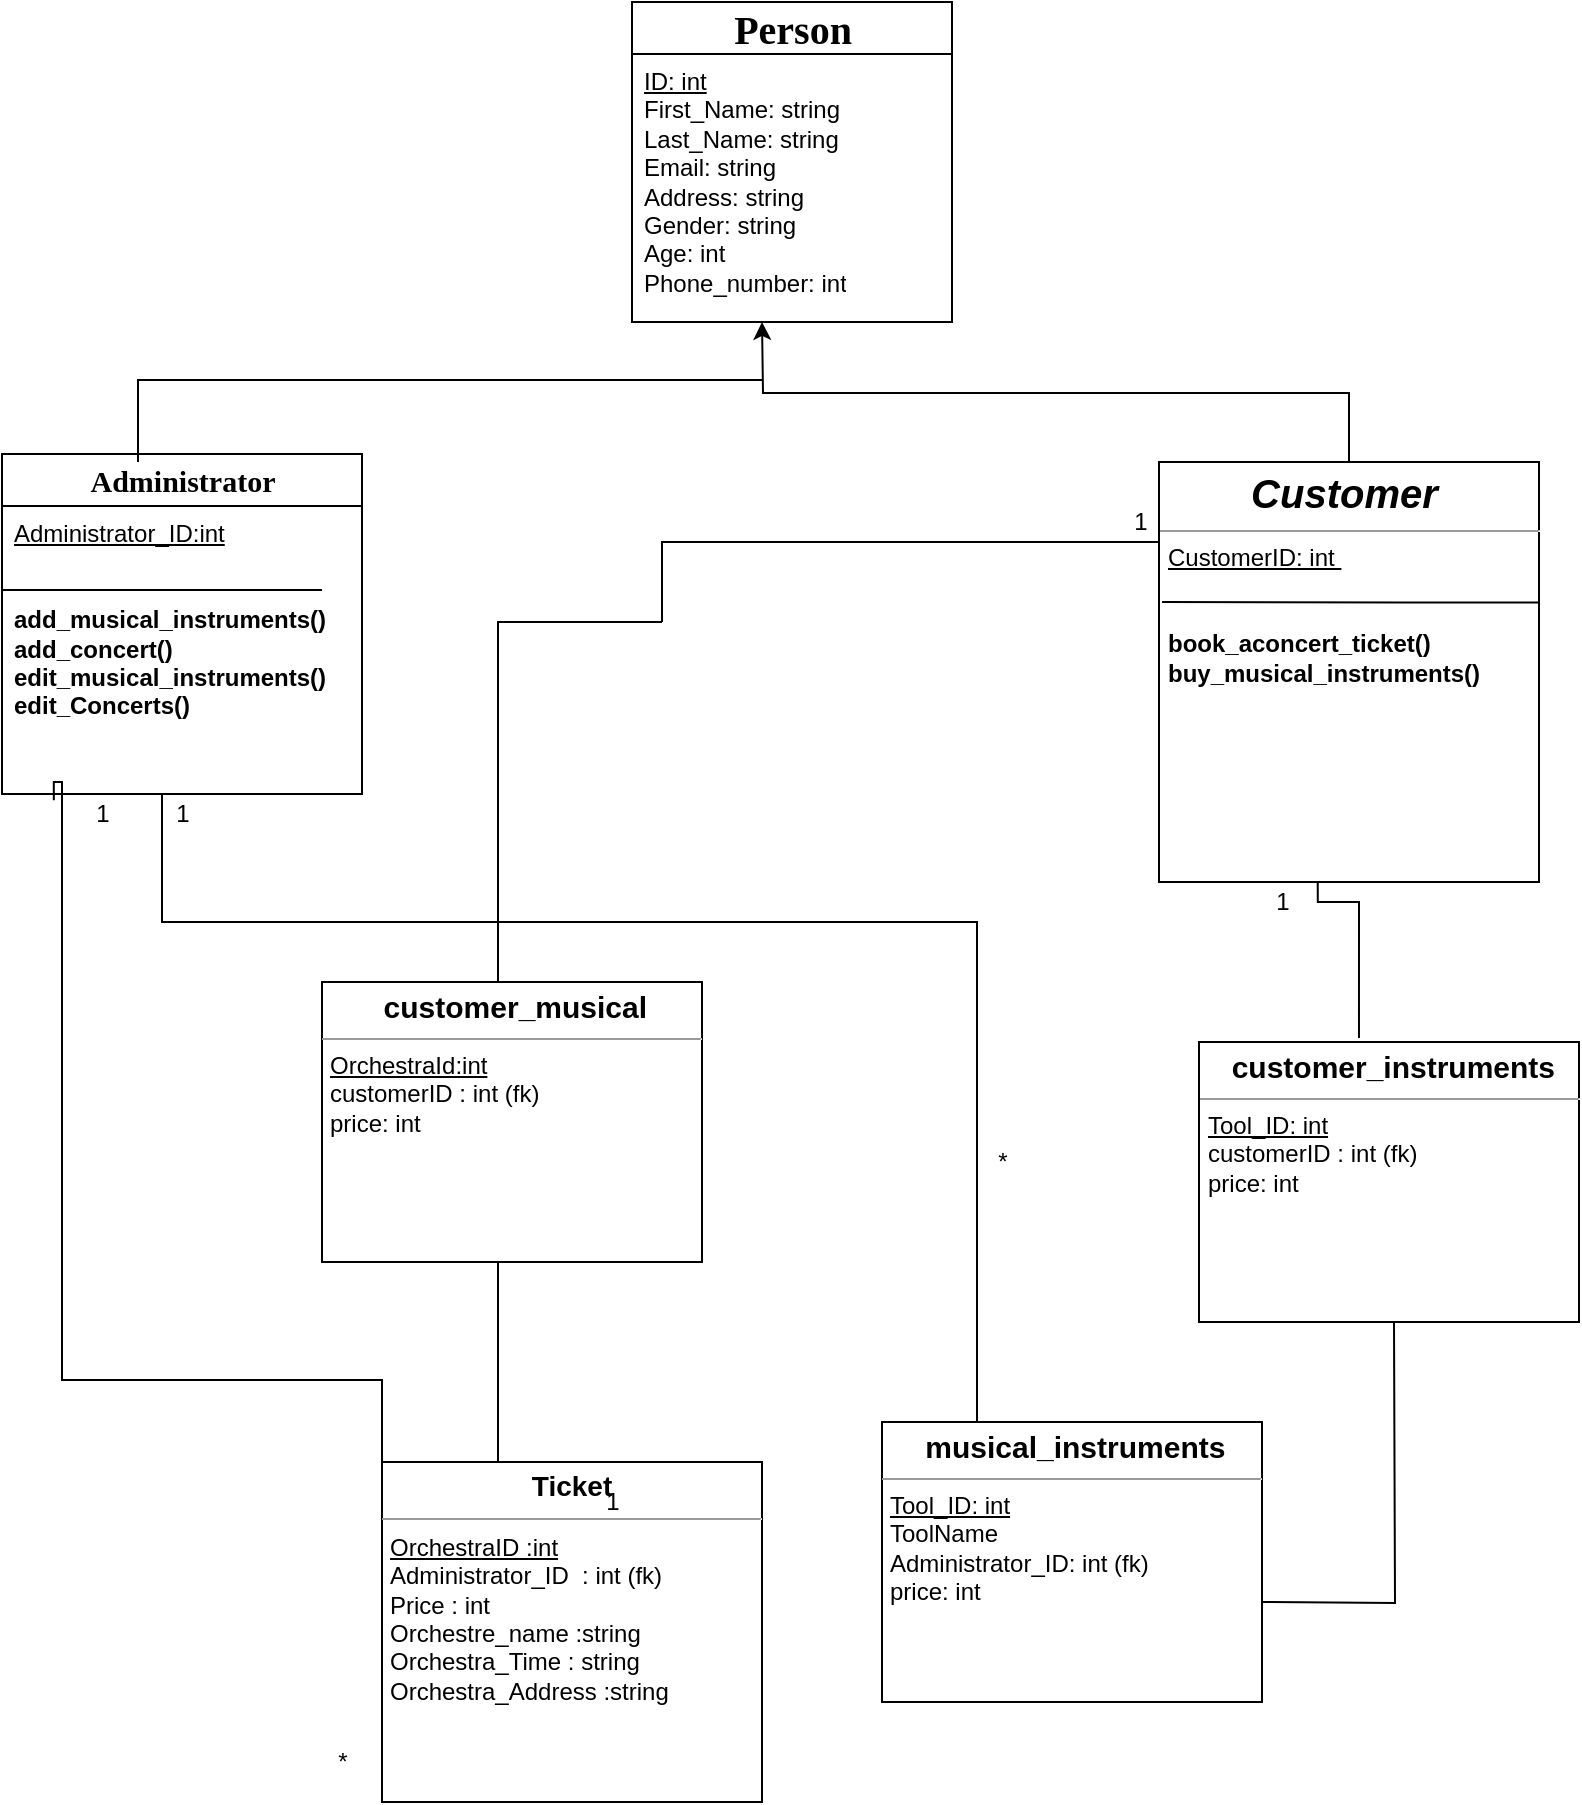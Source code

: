 <mxfile version="15.4.0" type="device"><diagram name="Page-1" id="c4acf3e9-155e-7222-9cf6-157b1a14988f"><mxGraphModel dx="1730" dy="1012" grid="1" gridSize="10" guides="1" tooltips="1" connect="1" arrows="1" fold="1" page="1" pageScale="1" pageWidth="850" pageHeight="1100" background="none" math="0" shadow="0"><root><mxCell id="0"/><mxCell id="1" parent="0"/><mxCell id="5s_3pRKdCnegomViF2cS-81" style="edgeStyle=orthogonalEdgeStyle;rounded=0;orthogonalLoop=1;jettySize=auto;html=1;exitX=0.5;exitY=0;exitDx=0;exitDy=0;" parent="1" source="5d2195bd80daf111-18" edge="1"><mxGeometry relative="1" as="geometry"><mxPoint x="410" y="170" as="targetPoint"/></mxGeometry></mxCell><mxCell id="5d2195bd80daf111-18" value="&lt;p style=&quot;margin: 0px ; margin-top: 4px ; text-align: center&quot;&gt;&lt;i&gt;&lt;b&gt;&lt;font style=&quot;font-size: 20px&quot;&gt;Customer&amp;nbsp;&lt;/font&gt;&lt;/b&gt;&lt;/i&gt;&lt;br&gt;&lt;/p&gt;&lt;hr size=&quot;1&quot;&gt;&lt;p style=&quot;margin: 0px ; margin-left: 4px&quot;&gt;&lt;span&gt;&lt;u&gt;CustomerID: int&amp;nbsp;&lt;/u&gt;&lt;/span&gt;&lt;/p&gt;&lt;p style=&quot;margin: 0px ; margin-left: 4px&quot;&gt;&lt;span&gt;&lt;u&gt;&lt;br&gt;&lt;/u&gt;&lt;/span&gt;&lt;/p&gt;&lt;p style=&quot;margin: 0px ; margin-left: 4px&quot;&gt;&lt;br&gt;&lt;/p&gt;&lt;p style=&quot;margin: 0px ; margin-left: 4px&quot;&gt;&lt;b&gt;book_aconcert_ticket()&lt;/b&gt;&lt;/p&gt;&lt;p style=&quot;margin: 0px ; margin-left: 4px&quot;&gt;&lt;b&gt;buy_musical_instruments()&lt;/b&gt;&lt;/p&gt;&lt;p style=&quot;margin: 0px ; margin-left: 4px&quot;&gt;&lt;br&gt;&lt;/p&gt;&lt;p style=&quot;margin: 0px ; margin-left: 4px&quot;&gt;&lt;br&gt;&lt;/p&gt;&lt;p style=&quot;margin: 0px ; margin-left: 4px&quot;&gt;&lt;br&gt;&lt;/p&gt;" style="verticalAlign=top;align=left;overflow=fill;fontSize=12;fontFamily=Helvetica;html=1;rounded=0;shadow=0;comic=0;labelBackgroundColor=none;strokeWidth=1" parent="1" vertex="1"><mxGeometry x="608.5" y="240" width="190" height="210" as="geometry"/></mxCell><mxCell id="uwqBT_hbaWuUwyw7C9y5-49" value="1" style="text;html=1;align=center;verticalAlign=middle;resizable=0;points=[];autosize=1;strokeColor=none;" parent="1" vertex="1"><mxGeometry x="340" y="80" width="20" height="20" as="geometry"/></mxCell><mxCell id="5s_3pRKdCnegomViF2cS-1" value="&lt;b&gt;&lt;font style=&quot;font-size: 20px&quot;&gt;Person&lt;/font&gt;&lt;/b&gt;" style="swimlane;html=1;fontStyle=0;childLayout=stackLayout;horizontal=1;startSize=26;fillColor=none;horizontalStack=0;resizeParent=1;resizeLast=0;collapsible=1;marginBottom=0;swimlaneFillColor=#ffffff;rounded=0;shadow=0;comic=0;labelBackgroundColor=none;strokeWidth=1;fontFamily=Verdana;fontSize=10;align=center;" parent="1" vertex="1"><mxGeometry x="345" y="10" width="160" height="160" as="geometry"/></mxCell><mxCell id="5s_3pRKdCnegomViF2cS-2" value="&lt;u&gt;ID: int&lt;/u&gt;&lt;br&gt;First_Name: string&lt;br&gt;Last_Name: string&lt;br&gt;Email: string&lt;br&gt;Address: string&lt;br&gt;Gender: string&lt;br&gt;Age: int&lt;br&gt;Phone_number: int" style="text;html=1;strokeColor=none;fillColor=none;align=left;verticalAlign=top;spacingLeft=4;spacingRight=4;whiteSpace=wrap;overflow=hidden;rotatable=0;points=[[0,0.5],[1,0.5]];portConstraint=eastwest;" parent="5s_3pRKdCnegomViF2cS-1" vertex="1"><mxGeometry y="26" width="160" height="134" as="geometry"/></mxCell><mxCell id="5s_3pRKdCnegomViF2cS-3" value="&lt;font style=&quot;font-size: 15px&quot;&gt;&lt;b&gt;Administrator&lt;/b&gt;&lt;/font&gt;" style="swimlane;html=1;fontStyle=0;childLayout=stackLayout;horizontal=1;startSize=26;fillColor=none;horizontalStack=0;resizeParent=1;resizeLast=0;collapsible=1;marginBottom=0;swimlaneFillColor=#ffffff;rounded=0;shadow=0;comic=0;labelBackgroundColor=none;strokeWidth=1;fontFamily=Verdana;fontSize=10;align=center;" parent="1" vertex="1"><mxGeometry x="30" y="236" width="180" height="170" as="geometry"/></mxCell><mxCell id="5s_3pRKdCnegomViF2cS-72" value="" style="endArrow=none;html=1;rounded=0;" parent="5s_3pRKdCnegomViF2cS-3" edge="1"><mxGeometry relative="1" as="geometry"><mxPoint y="68" as="sourcePoint"/><mxPoint x="160" y="68" as="targetPoint"/></mxGeometry></mxCell><mxCell id="5s_3pRKdCnegomViF2cS-4" value="&lt;u&gt;Administrator_ID:int&lt;/u&gt;&lt;br&gt;&lt;br&gt;&lt;br&gt;&lt;b&gt;add_musical_instruments()&lt;br&gt;add_concert()&lt;br&gt;edit_musical_instruments()&lt;br&gt;edit_Concerts()&lt;/b&gt;" style="text;html=1;strokeColor=none;fillColor=none;align=left;verticalAlign=top;spacingLeft=4;spacingRight=4;whiteSpace=wrap;overflow=hidden;rotatable=0;points=[[0,0.5],[1,0.5]];portConstraint=eastwest;" parent="5s_3pRKdCnegomViF2cS-3" vertex="1"><mxGeometry y="26" width="180" height="144" as="geometry"/></mxCell><mxCell id="5s_3pRKdCnegomViF2cS-90" value="" style="endArrow=none;html=1;rounded=0;" parent="1" edge="1"><mxGeometry relative="1" as="geometry"><mxPoint x="410" y="199" as="sourcePoint"/><mxPoint x="98" y="240" as="targetPoint"/><Array as="points"><mxPoint x="360" y="199"/><mxPoint x="294" y="199"/><mxPoint x="98" y="199"/></Array></mxGeometry></mxCell><mxCell id="5s_3pRKdCnegomViF2cS-97" value="1" style="text;html=1;align=center;verticalAlign=middle;resizable=0;points=[];autosize=1;strokeColor=none;" parent="1" vertex="1"><mxGeometry x="110" y="406" width="20" height="20" as="geometry"/></mxCell><mxCell id="5s_3pRKdCnegomViF2cS-98" value="*" style="text;html=1;align=center;verticalAlign=middle;resizable=0;points=[];autosize=1;strokeColor=none;" parent="1" vertex="1"><mxGeometry x="210" y="620" width="20" height="20" as="geometry"/></mxCell><mxCell id="5s_3pRKdCnegomViF2cS-124" value="&lt;p style=&quot;text-align: center ; margin: 4px 0px 0px&quot;&gt;&amp;nbsp;&lt;b&gt;&lt;font style=&quot;font-size: 15px&quot;&gt;musical_instruments&lt;/font&gt;&lt;/b&gt;&lt;/p&gt;&lt;hr size=&quot;1&quot;&gt;&lt;p style=&quot;margin: 0px ; margin-left: 4px&quot;&gt;&lt;span&gt;&lt;u&gt;Tool_ID: int&lt;/u&gt;&lt;/span&gt;&lt;span&gt;&amp;nbsp;&lt;/span&gt;&lt;/p&gt;&lt;p style=&quot;margin: 0px ; margin-left: 4px&quot;&gt;ToolName&lt;/p&gt;&lt;p style=&quot;margin: 0px ; margin-left: 4px&quot;&gt;&lt;span&gt;Administrator_ID: int (fk)&lt;/span&gt;&lt;/p&gt;&lt;p style=&quot;margin: 0px ; margin-left: 4px&quot;&gt;price: int&amp;nbsp;&lt;/p&gt;&lt;p style=&quot;margin: 0px ; margin-left: 4px&quot;&gt;&lt;br&gt;&lt;/p&gt;" style="verticalAlign=top;align=left;overflow=fill;fontSize=12;fontFamily=Helvetica;html=1;rounded=0;shadow=0;comic=0;labelBackgroundColor=none;strokeWidth=1" parent="1" vertex="1"><mxGeometry x="470" y="720" width="190" height="140" as="geometry"/></mxCell><mxCell id="zoK1t3evVjoV2xNMv9o4-1" value="&lt;p style=&quot;text-align: center ; margin: 4px 0px 0px ; font-size: 14px&quot;&gt;&lt;b&gt;Ticket&lt;/b&gt;&lt;/p&gt;&lt;hr size=&quot;1&quot; style=&quot;font-size: 14px&quot;&gt;&lt;p style=&quot;margin: 0px 0px 0px 4px&quot;&gt;&lt;u&gt;OrchestraID :int&lt;/u&gt;&lt;/p&gt;&lt;p style=&quot;margin: 0px 0px 0px 4px&quot;&gt;&lt;span&gt;Administrator_ID&amp;nbsp; : int (fk)&lt;/span&gt;&lt;br&gt;&lt;/p&gt;&lt;p style=&quot;margin: 0px 0px 0px 4px&quot;&gt;Price : int&lt;br&gt;&lt;/p&gt;&lt;p style=&quot;margin: 0px 0px 0px 4px&quot;&gt;Orchestre_name :string&lt;/p&gt;&lt;p style=&quot;margin: 0px 0px 0px 4px&quot;&gt;Orchestra_Time : string&lt;/p&gt;&lt;p style=&quot;margin: 0px 0px 0px 4px&quot;&gt;Orchestra_Address :string&lt;/p&gt;&lt;p style=&quot;margin: 0px ; margin-left: 4px&quot;&gt;&lt;br&gt;&lt;/p&gt;&lt;p style=&quot;margin: 0px ; margin-left: 4px&quot;&gt;&lt;br&gt;&lt;/p&gt;&lt;p style=&quot;margin: 0px ; margin-left: 4px&quot;&gt;&lt;br&gt;&lt;/p&gt;" style="verticalAlign=top;align=left;overflow=fill;fontSize=12;fontFamily=Helvetica;html=1;rounded=0;shadow=0;comic=0;labelBackgroundColor=none;strokeWidth=1" parent="1" vertex="1"><mxGeometry x="220" y="740" width="190" height="170" as="geometry"/></mxCell><mxCell id="zoK1t3evVjoV2xNMv9o4-7" value="*" style="text;html=1;align=center;verticalAlign=middle;resizable=0;points=[];autosize=1;strokeColor=none;" parent="1" vertex="1"><mxGeometry x="520" y="580" width="20" height="20" as="geometry"/></mxCell><mxCell id="zoK1t3evVjoV2xNMv9o4-10" value="*" style="text;html=1;align=center;verticalAlign=middle;resizable=0;points=[];autosize=1;strokeColor=none;" parent="1" vertex="1"><mxGeometry x="190" y="880" width="20" height="20" as="geometry"/></mxCell><mxCell id="zoK1t3evVjoV2xNMv9o4-12" value="1" style="text;html=1;align=center;verticalAlign=middle;resizable=0;points=[];autosize=1;strokeColor=none;" parent="1" vertex="1"><mxGeometry x="325" y="750" width="20" height="20" as="geometry"/></mxCell><mxCell id="a10NQC3vVT-YV-c_mtXb-6" value="" style="endArrow=none;html=1;rounded=0;edgeStyle=orthogonalEdgeStyle;exitX=0.25;exitY=0;exitDx=0;exitDy=0;" parent="1" source="5s_3pRKdCnegomViF2cS-124" target="5s_3pRKdCnegomViF2cS-4" edge="1"><mxGeometry width="50" height="50" relative="1" as="geometry"><mxPoint x="325" y="470" as="sourcePoint"/><mxPoint x="310" y="480" as="targetPoint"/><Array as="points"><mxPoint x="518" y="470"/><mxPoint x="110" y="470"/></Array></mxGeometry></mxCell><mxCell id="a10NQC3vVT-YV-c_mtXb-7" value="1" style="text;html=1;align=center;verticalAlign=middle;resizable=0;points=[];autosize=1;strokeColor=none;" parent="1" vertex="1"><mxGeometry x="70" y="406" width="20" height="20" as="geometry"/></mxCell><mxCell id="a10NQC3vVT-YV-c_mtXb-9" value="" style="endArrow=none;html=1;rounded=0;edgeStyle=orthogonalEdgeStyle;" parent="1" target="5d2195bd80daf111-18" edge="1"><mxGeometry width="50" height="50" relative="1" as="geometry"><mxPoint x="360" y="320" as="sourcePoint"/><mxPoint x="560" y="250" as="targetPoint"/><Array as="points"><mxPoint x="360" y="280"/></Array></mxGeometry></mxCell><mxCell id="a10NQC3vVT-YV-c_mtXb-10" value="" style="endArrow=none;html=1;rounded=0;edgeStyle=orthogonalEdgeStyle;exitX=0.25;exitY=0;exitDx=0;exitDy=0;" parent="1" source="zoK1t3evVjoV2xNMv9o4-1" edge="1"><mxGeometry width="50" height="50" relative="1" as="geometry"><mxPoint x="275" y="550" as="sourcePoint"/><mxPoint x="360" y="320" as="targetPoint"/><Array as="points"><mxPoint x="278" y="320"/></Array></mxGeometry></mxCell><mxCell id="a10NQC3vVT-YV-c_mtXb-13" value="1" style="text;html=1;align=center;verticalAlign=middle;resizable=0;points=[];autosize=1;strokeColor=none;" parent="1" vertex="1"><mxGeometry x="588.5" y="260" width="20" height="20" as="geometry"/></mxCell><mxCell id="a10NQC3vVT-YV-c_mtXb-18" value="1" style="text;html=1;align=center;verticalAlign=middle;resizable=0;points=[];autosize=1;strokeColor=none;" parent="1" vertex="1"><mxGeometry x="660" y="450" width="20" height="20" as="geometry"/></mxCell><mxCell id="-N29YVs_akmFyakTO9yI-1" value="*" style="text;html=1;align=center;verticalAlign=middle;resizable=0;points=[];autosize=1;strokeColor=none;" parent="1" vertex="1"><mxGeometry x="276" y="584" width="20" height="20" as="geometry"/></mxCell><mxCell id="727XkmNx_t9AFj8hCPg8-2" value="" style="endArrow=none;html=1;rounded=0;" parent="1" edge="1"><mxGeometry relative="1" as="geometry"><mxPoint x="732.5" y="310.23" as="sourcePoint"/><mxPoint x="610" y="310" as="targetPoint"/><Array as="points"><mxPoint x="798.5" y="310.23"/><mxPoint x="732.5" y="310.23"/></Array></mxGeometry></mxCell><mxCell id="navyBS6XLAHHMCYEo9g9-1" value="&lt;p style=&quot;text-align: center ; margin: 4px 0px 0px&quot;&gt;&amp;nbsp;&lt;b&gt;&lt;font style=&quot;font-size: 15px&quot;&gt;customer_instruments&lt;/font&gt;&lt;/b&gt;&lt;/p&gt;&lt;hr size=&quot;1&quot;&gt;&lt;p style=&quot;margin: 0px ; margin-left: 4px&quot;&gt;&lt;span&gt;&lt;u&gt;Tool_ID: int&lt;/u&gt;&lt;/span&gt;&lt;/p&gt;&lt;p style=&quot;margin: 0px ; margin-left: 4px&quot;&gt;customerID : int (fk)&lt;/p&gt;&lt;p style=&quot;margin: 0px ; margin-left: 4px&quot;&gt;price: int&amp;nbsp;&lt;/p&gt;&lt;p style=&quot;margin: 0px ; margin-left: 4px&quot;&gt;&lt;br&gt;&lt;/p&gt;" style="verticalAlign=top;align=left;overflow=fill;fontSize=12;fontFamily=Helvetica;html=1;rounded=0;shadow=0;comic=0;labelBackgroundColor=none;strokeWidth=1" vertex="1" parent="1"><mxGeometry x="628.5" y="530" width="190" height="140" as="geometry"/></mxCell><mxCell id="navyBS6XLAHHMCYEo9g9-2" value="" style="endArrow=none;html=1;rounded=0;edgeStyle=orthogonalEdgeStyle;exitX=0.421;exitY=-0.014;exitDx=0;exitDy=0;exitPerimeter=0;entryX=1.393;entryY=0.014;entryDx=0;entryDy=0;entryPerimeter=0;" edge="1" parent="1" source="navyBS6XLAHHMCYEo9g9-1" target="a10NQC3vVT-YV-c_mtXb-18"><mxGeometry width="50" height="50" relative="1" as="geometry"><mxPoint x="490" y="410.0" as="sourcePoint"/><mxPoint x="556" y="140" as="targetPoint"/><Array as="points"><mxPoint x="709" y="460"/><mxPoint x="688" y="460"/></Array></mxGeometry></mxCell><mxCell id="navyBS6XLAHHMCYEo9g9-3" value="" style="endArrow=none;html=1;rounded=0;edgeStyle=orthogonalEdgeStyle;exitX=0.75;exitY=0;exitDx=0;exitDy=0;" edge="1" parent="1"><mxGeometry width="50" height="50" relative="1" as="geometry"><mxPoint x="660" y="810.0" as="sourcePoint"/><mxPoint x="726" y="670" as="targetPoint"/></mxGeometry></mxCell><mxCell id="navyBS6XLAHHMCYEo9g9-4" value="&lt;p style=&quot;text-align: center ; margin: 4px 0px 0px&quot;&gt;&amp;nbsp;&lt;b&gt;&lt;font style=&quot;font-size: 15px&quot;&gt;customer_musical&lt;/font&gt;&lt;/b&gt;&lt;/p&gt;&lt;hr size=&quot;1&quot;&gt;&lt;p style=&quot;margin: 0px ; margin-left: 4px&quot;&gt;&lt;u&gt;OrchestraId:int&lt;/u&gt;&lt;/p&gt;&lt;p style=&quot;margin: 0px ; margin-left: 4px&quot;&gt;customerID : int (fk)&lt;/p&gt;&lt;p style=&quot;margin: 0px ; margin-left: 4px&quot;&gt;price: int&amp;nbsp;&lt;/p&gt;&lt;p style=&quot;margin: 0px ; margin-left: 4px&quot;&gt;&lt;br&gt;&lt;/p&gt;" style="verticalAlign=top;align=left;overflow=fill;fontSize=12;fontFamily=Helvetica;html=1;rounded=0;shadow=0;comic=0;labelBackgroundColor=none;strokeWidth=1" vertex="1" parent="1"><mxGeometry x="190" y="500" width="190" height="140" as="geometry"/></mxCell><mxCell id="navyBS6XLAHHMCYEo9g9-5" value="" style="endArrow=none;html=1;rounded=0;edgeStyle=orthogonalEdgeStyle;exitX=0;exitY=0;exitDx=0;exitDy=0;entryX=0.144;entryY=1.022;entryDx=0;entryDy=0;entryPerimeter=0;" edge="1" parent="1" source="zoK1t3evVjoV2xNMv9o4-1" target="5s_3pRKdCnegomViF2cS-4"><mxGeometry width="50" height="50" relative="1" as="geometry"><mxPoint x="220" y="706.5" as="sourcePoint"/><mxPoint x="60" y="470.0" as="targetPoint"/><Array as="points"><mxPoint x="220" y="699"/><mxPoint x="60" y="699"/><mxPoint x="60" y="400"/><mxPoint x="56" y="400"/></Array></mxGeometry></mxCell></root></mxGraphModel></diagram></mxfile>